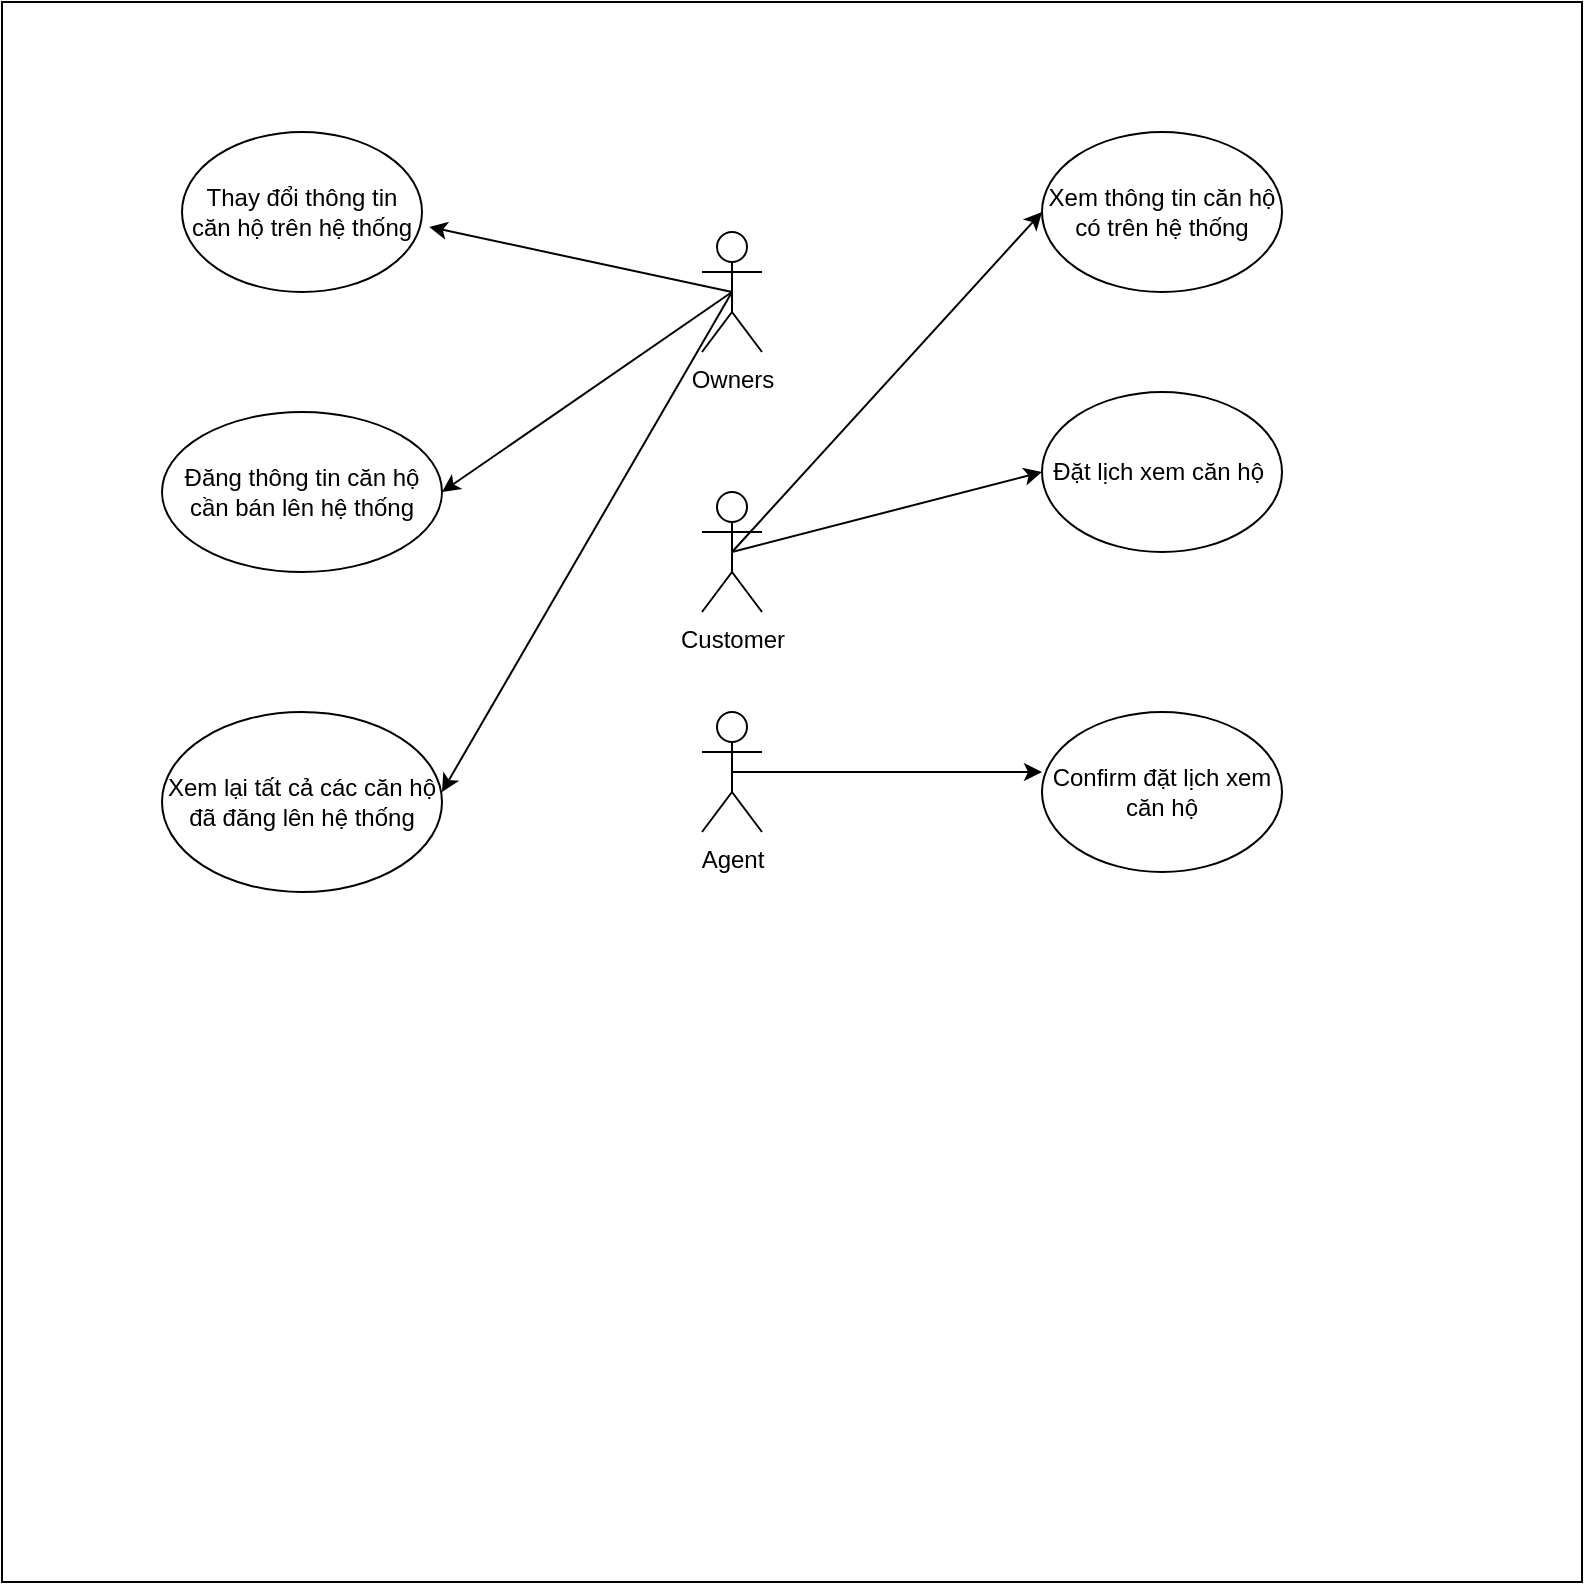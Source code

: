 <mxfile version="15.7.0" type="device" pages="2"><diagram id="VsUU7yjRef2ird0D2X26" name="Page-1"><mxGraphModel dx="1865" dy="1748" grid="1" gridSize="10" guides="1" tooltips="1" connect="1" arrows="1" fold="1" page="1" pageScale="1" pageWidth="827" pageHeight="1169" background="#FFFFFF" math="0" shadow="0"><root><mxCell id="0"/><mxCell id="1" parent="0"/><mxCell id="Flw4ypCOnWTmsMrSitJx-1" value="" style="whiteSpace=wrap;html=1;aspect=fixed;" vertex="1" parent="1"><mxGeometry x="-10" y="-35" width="790" height="790" as="geometry"/></mxCell><mxCell id="Flw4ypCOnWTmsMrSitJx-2" value="Owners&lt;br&gt;" style="shape=umlActor;verticalLabelPosition=bottom;verticalAlign=top;html=1;outlineConnect=0;" vertex="1" parent="1"><mxGeometry x="340" y="80" width="30" height="60" as="geometry"/></mxCell><mxCell id="Flw4ypCOnWTmsMrSitJx-3" value="Đăng thông tin căn hộ cần bán lên hệ thống" style="ellipse;whiteSpace=wrap;html=1;" vertex="1" parent="1"><mxGeometry x="70" y="170" width="140" height="80" as="geometry"/></mxCell><mxCell id="Flw4ypCOnWTmsMrSitJx-4" value="Xem lại tất cả các căn hộ đã đăng lên hệ thống" style="ellipse;whiteSpace=wrap;html=1;" vertex="1" parent="1"><mxGeometry x="70" y="320" width="140" height="90" as="geometry"/></mxCell><mxCell id="Flw4ypCOnWTmsMrSitJx-5" value="Thay đổi thông tin căn hộ trên hệ thống" style="ellipse;whiteSpace=wrap;html=1;" vertex="1" parent="1"><mxGeometry x="80" y="30" width="120" height="80" as="geometry"/></mxCell><mxCell id="Flw4ypCOnWTmsMrSitJx-6" value="Customer" style="shape=umlActor;verticalLabelPosition=bottom;verticalAlign=top;html=1;outlineConnect=0;" vertex="1" parent="1"><mxGeometry x="340" y="210" width="30" height="60" as="geometry"/></mxCell><mxCell id="Flw4ypCOnWTmsMrSitJx-7" value="Xem thông tin căn hộ có trên hệ thống" style="ellipse;whiteSpace=wrap;html=1;" vertex="1" parent="1"><mxGeometry x="510" y="30" width="120" height="80" as="geometry"/></mxCell><mxCell id="Flw4ypCOnWTmsMrSitJx-8" value="Đặt lịch xem căn hộ&amp;nbsp;" style="ellipse;whiteSpace=wrap;html=1;" vertex="1" parent="1"><mxGeometry x="510" y="160" width="120" height="80" as="geometry"/></mxCell><mxCell id="Flw4ypCOnWTmsMrSitJx-9" value="Agent" style="shape=umlActor;verticalLabelPosition=bottom;verticalAlign=top;html=1;outlineConnect=0;" vertex="1" parent="1"><mxGeometry x="340" y="320" width="30" height="60" as="geometry"/></mxCell><mxCell id="Flw4ypCOnWTmsMrSitJx-10" value="Confirm đặt lịch xem căn hộ" style="ellipse;whiteSpace=wrap;html=1;" vertex="1" parent="1"><mxGeometry x="510" y="320" width="120" height="80" as="geometry"/></mxCell><mxCell id="Flw4ypCOnWTmsMrSitJx-11" value="" style="endArrow=classic;html=1;rounded=0;entryX=1.03;entryY=0.593;entryDx=0;entryDy=0;entryPerimeter=0;exitX=0.5;exitY=0.5;exitDx=0;exitDy=0;exitPerimeter=0;" edge="1" parent="1" source="Flw4ypCOnWTmsMrSitJx-2" target="Flw4ypCOnWTmsMrSitJx-5"><mxGeometry width="50" height="50" relative="1" as="geometry"><mxPoint x="250" y="140" as="sourcePoint"/><mxPoint x="300" y="90" as="targetPoint"/></mxGeometry></mxCell><mxCell id="Flw4ypCOnWTmsMrSitJx-12" value="" style="endArrow=classic;html=1;rounded=0;entryX=1.03;entryY=0.593;entryDx=0;entryDy=0;entryPerimeter=0;exitX=0.5;exitY=0.5;exitDx=0;exitDy=0;exitPerimeter=0;" edge="1" parent="1" source="Flw4ypCOnWTmsMrSitJx-2"><mxGeometry width="50" height="50" relative="1" as="geometry"><mxPoint x="346.4" y="239.334" as="sourcePoint"/><mxPoint x="210" y="210" as="targetPoint"/></mxGeometry></mxCell><mxCell id="Flw4ypCOnWTmsMrSitJx-13" value="" style="endArrow=classic;html=1;rounded=0;entryX=1.03;entryY=0.593;entryDx=0;entryDy=0;entryPerimeter=0;exitX=0.5;exitY=0.5;exitDx=0;exitDy=0;exitPerimeter=0;" edge="1" parent="1" source="Flw4ypCOnWTmsMrSitJx-2"><mxGeometry width="50" height="50" relative="1" as="geometry"><mxPoint x="346.4" y="389.334" as="sourcePoint"/><mxPoint x="210" y="360" as="targetPoint"/></mxGeometry></mxCell><mxCell id="Flw4ypCOnWTmsMrSitJx-14" value="" style="endArrow=classic;html=1;rounded=0;entryX=0;entryY=0.5;entryDx=0;entryDy=0;exitX=0.5;exitY=0.5;exitDx=0;exitDy=0;exitPerimeter=0;" edge="1" parent="1" source="Flw4ypCOnWTmsMrSitJx-6" target="Flw4ypCOnWTmsMrSitJx-7"><mxGeometry width="50" height="50" relative="1" as="geometry"><mxPoint x="516.4" y="140.004" as="sourcePoint"/><mxPoint x="380.0" y="110.67" as="targetPoint"/></mxGeometry></mxCell><mxCell id="Flw4ypCOnWTmsMrSitJx-15" value="" style="endArrow=classic;html=1;rounded=0;entryX=0;entryY=0.5;entryDx=0;entryDy=0;exitX=0.5;exitY=0.5;exitDx=0;exitDy=0;exitPerimeter=0;" edge="1" parent="1" source="Flw4ypCOnWTmsMrSitJx-6"><mxGeometry width="50" height="50" relative="1" as="geometry"><mxPoint x="355" y="370" as="sourcePoint"/><mxPoint x="510" y="200" as="targetPoint"/></mxGeometry></mxCell><mxCell id="Flw4ypCOnWTmsMrSitJx-16" value="" style="endArrow=classic;html=1;rounded=0;entryX=0;entryY=0.375;entryDx=0;entryDy=0;exitX=0.5;exitY=0.5;exitDx=0;exitDy=0;exitPerimeter=0;entryPerimeter=0;" edge="1" parent="1" target="Flw4ypCOnWTmsMrSitJx-10"><mxGeometry width="50" height="50" relative="1" as="geometry"><mxPoint x="355" y="350" as="sourcePoint"/><mxPoint x="510" y="180" as="targetPoint"/></mxGeometry></mxCell></root></mxGraphModel></diagram><diagram id="aRkV25KnyiTjdEWTGoBO" name="Page-2"><mxGraphModel dx="1038" dy="579" grid="1" gridSize="10" guides="1" tooltips="1" connect="1" arrows="1" fold="1" page="1" pageScale="1" pageWidth="827" pageHeight="1169" math="0" shadow="0"><root><mxCell id="K8WXoUmri93C8A6SMPVL-0"/><mxCell id="K8WXoUmri93C8A6SMPVL-1" parent="K8WXoUmri93C8A6SMPVL-0"/></root></mxGraphModel></diagram></mxfile>